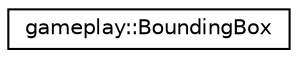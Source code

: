 digraph G
{
  edge [fontname="Helvetica",fontsize="10",labelfontname="Helvetica",labelfontsize="10"];
  node [fontname="Helvetica",fontsize="10",shape=record];
  rankdir="LR";
  Node1 [label="gameplay::BoundingBox",height=0.2,width=0.4,color="black", fillcolor="white", style="filled",URL="$classgameplay_1_1_bounding_box.html"];
}

